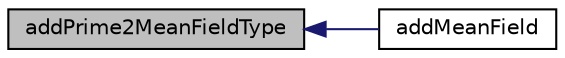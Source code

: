 digraph "addPrime2MeanFieldType"
{
  bgcolor="transparent";
  edge [fontname="Helvetica",fontsize="10",labelfontname="Helvetica",labelfontsize="10"];
  node [fontname="Helvetica",fontsize="10",shape=record];
  rankdir="LR";
  Node1 [label="addPrime2MeanFieldType",height=0.2,width=0.4,color="black", fillcolor="grey75", style="filled", fontcolor="black"];
  Node1 -> Node2 [dir="back",color="midnightblue",fontsize="10",style="solid",fontname="Helvetica"];
  Node2 [label="addMeanField",height=0.2,width=0.4,color="black",URL="$a00769.html#a7aea602783fe239eac2791489803b8b2",tooltip="Add mean average field to database. "];
}
